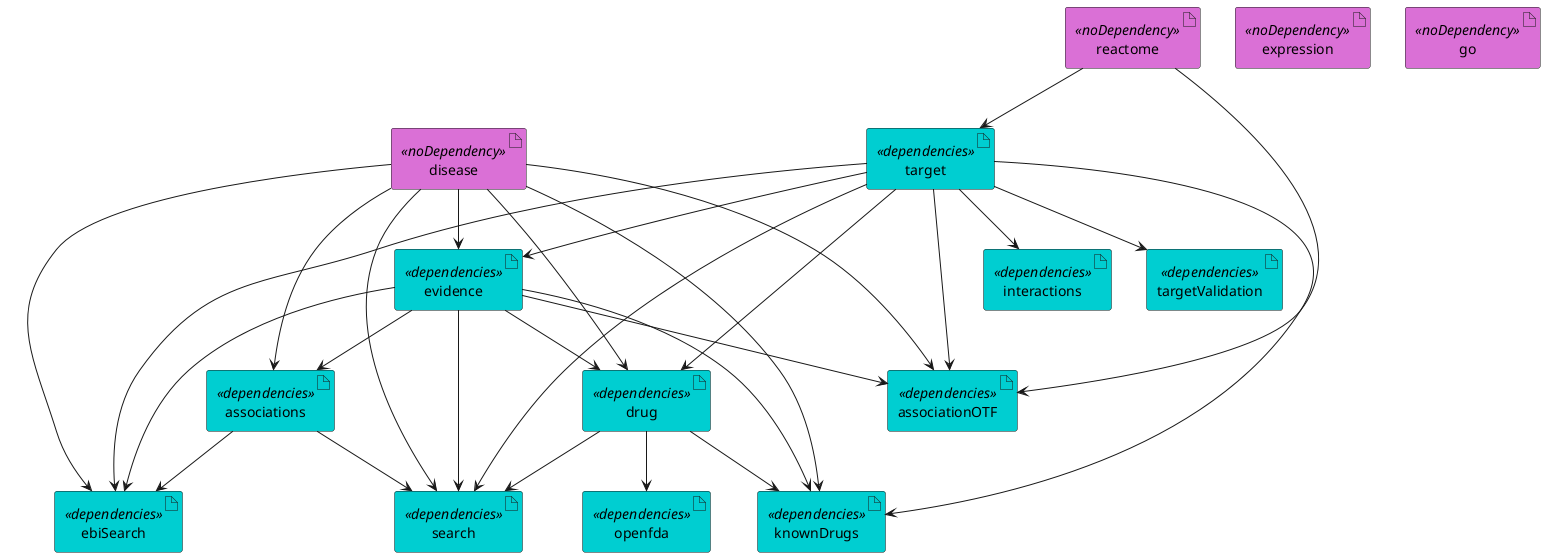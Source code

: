 @startuml
skinparam interface {
    backgroundColor<<input>> darkblue
    backgroundColor<<output>> cyan
}
skinparam artifact {
     backgroundColor<<noDependency>> orchid
     backgroundColor<<dependencies>> darkturquoise
 }
' steps
artifact associations <<dependencies>>
artifact associationOTF <<dependencies>>
artifact disease <<noDependency>>
artifact drug <<dependencies>>
artifact evidence <<dependencies>>
artifact expression <<noDependency>>
artifact go <<noDependency>>
artifact interactions <<dependencies>>
artifact knownDrugs <<dependencies>>
artifact targetValidation<<dependencies>>
artifact reactome <<noDependency>>
artifact search <<dependencies>>
artifact target <<dependencies>>
artifact openfda <<dependencies>>
artifact ebiSearch <<dependencies>>

reactome --> target

evidence --> associations
disease --> associations

reactome --> associationOTF
evidence --> associationOTF
disease --> associationOTF
target --> associationOTF

target --> drug
disease --> drug
evidence --> drug
target --> evidence
disease --> evidence

evidence --> knownDrugs
disease --> knownDrugs
target --> knownDrugs
drug --> knownDrugs

evidence --> search
disease --> search
target --> search
drug --> search
associations --> search

target --> interactions

target --> targetValidation

drug --> openfda

disease --> ebiSearch
target --> ebiSearch
evidence --> ebiSearch
associations --> ebiSearch

@enduml
